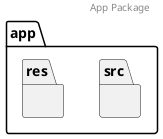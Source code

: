 @startuml
'https://plantuml.com/class-diagram

header App Package

package "app" {
    package "src" {

    }
    package "res" {

    }
}
newpage
header Source Package
package "src" {
    package "core"{

    }
    package "presentation"{

    }
}
newpage
header Core Package
package "core"{
    package "domain"{

    }
    package "data"{

    }
    package "di"{

    }
    package "ui"{

    }
    package "utils"{

    }
}
newpage
header Domain Package
package "domain"{
    package "model"{

    }
    package "repository"{

    }
    package "usecase"{

    }
}
newpage
header User Interface Package
package "ui"{
    package "adapter"{

    }
    package "customview"{

    }
}
newpage
header Utility Package
package "utils"{

}
newpage
header Presentation Package
package "presentation"{
    package "Activity/Fragment"{

    }
    package "viewmodel"{

    }
}

newpage
header Resource Package
package "res" {
    package "drawable"{

    }
    package "layout"{

    }
    package "font"{

    }
    package "menu"{

    }
    package "navigation"{

    }
    package "mipmap"{

    }
    package "color"{

    }
    package "values"{

    }
}

newpage
header Surat Jalan Class Diagram
class src.core.domain.usecase.SuratJalanInteractor implements src.core.domain.usecase.SuratJalanUseCase
class src.core.data.source.remote.SuratJalanRemoteDataSource
class src.core.data.source.remote.SuratJalanRemoteDataSource
interface src.core.domain.usecase.SuratJalanUseCase
interface src.core.domain.repository.ISuratJalanRepository
interface src.core.data.source.remote.network.SuratJalanService
class src.core.data.SuratJalanRepository implements src.core.domain.repository.ISuratJalanRepository
src.core.data.SuratJalanRepository -u> src.core.data.source.remote.SuratJalanRemoteDataSource
src.core.data.SuratJalanRepository -> src.core.data.source.remote.StorageDataSource
src.core.domain.usecase.SuratJalanInteractor --d> src.core.data.SuratJalanRepository
src.presentation.suratjalan.SuratJalanViewModel --d> src.core.domain.usecase.SuratJalanUseCase
src.core.data.source.remote.SuratJalanRemoteDataSource -l> src.core.data.source.remote.network.SuratJalanService
class src.presentation.suratjalan.SuratJalanViewModel<HiltViewModel> {
    +state
    +allSuratJalanResponse: LiveData<AllSuratJalanResponse>
    +suratJalanDetailResponse: LiveData<AllSuratJalanResponse>
    +pantauSuratJalanResponse
    +messageResponse
    +getAllSuratJalan()
    +getSuratJalanById()
    +addSuratJalanPengirimanPp()
    +addSuratJalanPengembalian()
    +updateSuratJalanPengirimanGp()
    +updateSuratJalanPengirimanGp()
    +updateSuratJalanPengembalian()
    +deleteSuratJalan()
    +changeStatusSuratJalan()
    +uploadFotoBukti()
    +pantauSuratJalan()
    +telusuriSuratJalan()
}
@enduml
